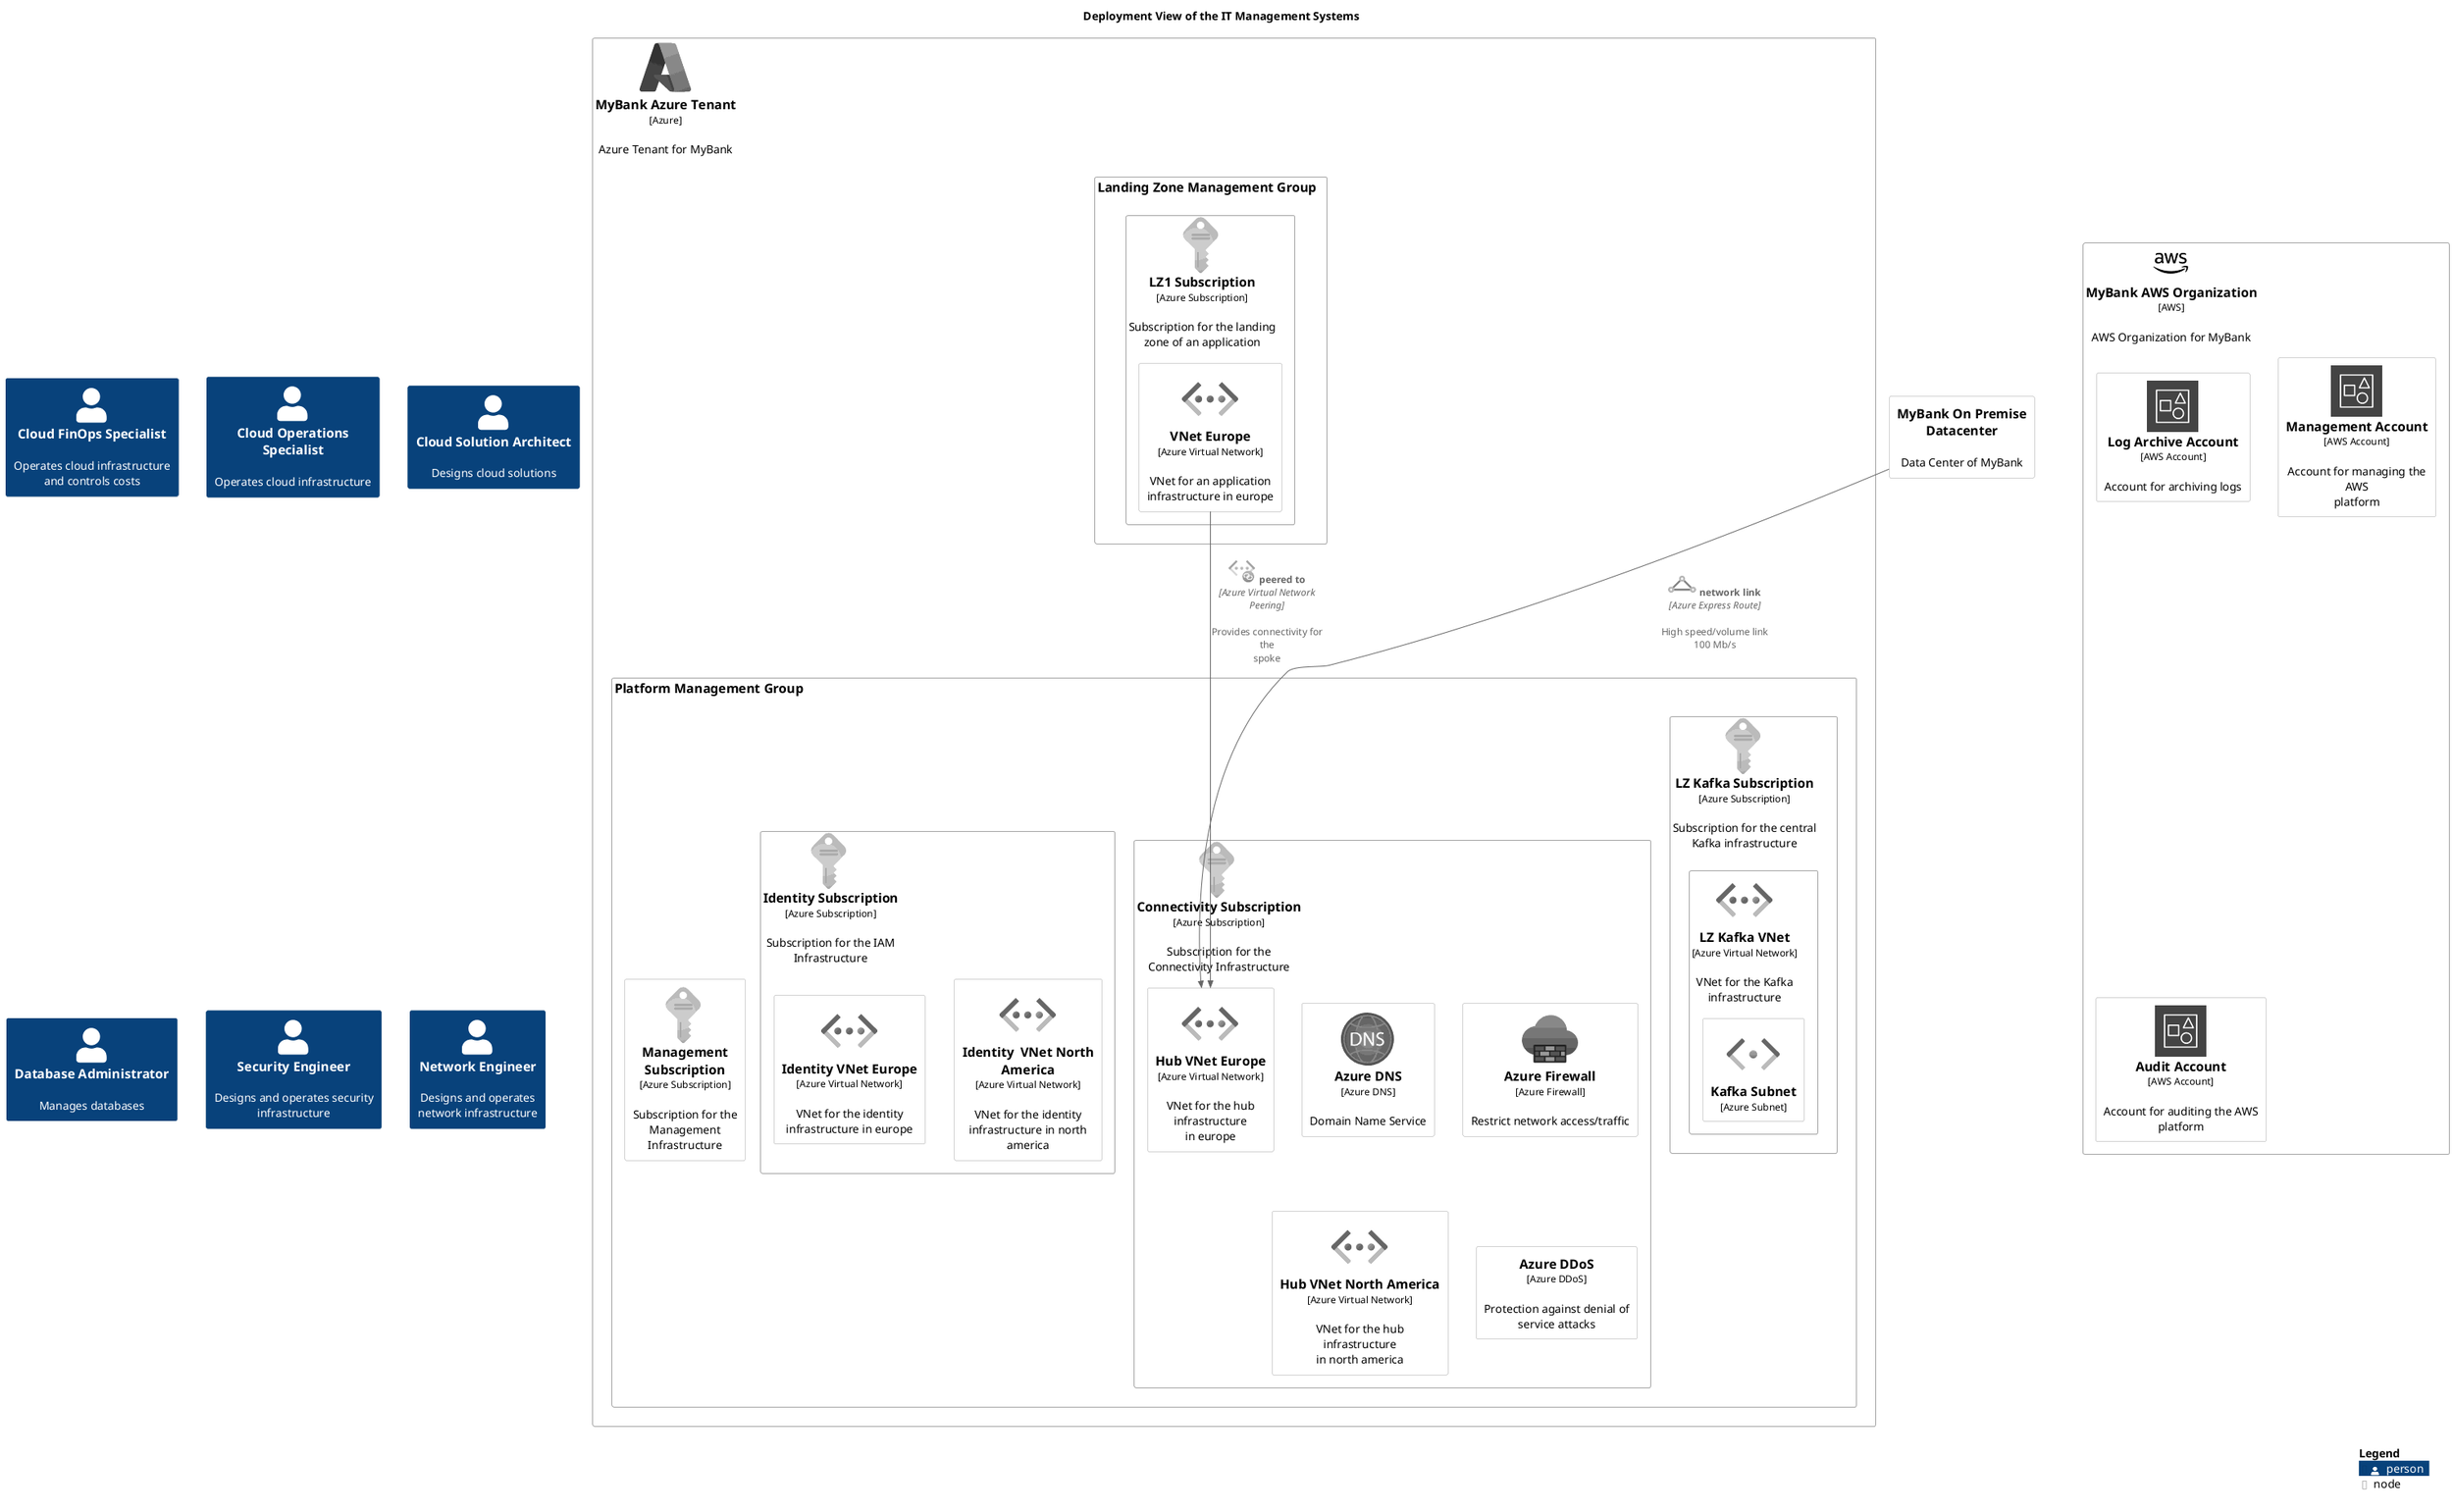 @startuml deployment-view
!include <C4/C4_Deployment.puml>
!include <awslib14/AWSCommon>
!include <awslib14/AWSC4Integration>
!include <azure/AzureCommon>
!include <azure/AzureC4Integration>
!include <tupadr3/common>
!include <azure/Networking/AzureSubnet>
!include <tupadr3/font-awesome-5/aws>
!include <awslib14/Groups/AWSAccount>
!include <azure/Networking/AzureDNS>
!include <azure/Networking/AzureExpressRoute>
!include <azure/General/Azure>
!include <azure/Networking/AzureFirewall>
!include <azure/Management/AzureSubscription>
!include <azure/Networking/AzureVirtualNetworkPeering>
!include <azure/Networking/AzureVirtualNetwork>


LAYOUT_TOP_DOWN()




title Deployment View of the IT Management Systems
Person(mybank_itManagement_cloudFinopsSpecialist, "Cloud FinOps Specialist", $descr="Operates cloud infrastructure and controls costs")
Person(mybank_itManagement_cloudOperationsSpecialist, "Cloud Operations Specialist", $descr="Operates cloud infrastructure")
Node(mybank_itManagement_azure_mybankAzureTenant, "MyBank Azure Tenant", $descr="Azure Tenant for MyBank", $type="Azure", $sprite="Azure") {
  Node(mybank_itManagement_azure_platformManagementGroup, "Platform Management Group") {
    Node(mybank_itManagement_azure_plzKafkaSubscription, "LZ Kafka Subscription", $descr="Subscription for the central Kafka infrastructure", $type="Azure Subscription", $sprite="AzureSubscription") {
      Node(mybank_itManagement_azure_plzKafkaVnet, "LZ Kafka VNet", $descr="VNet for the Kafka infrastructure", $type="Azure Virtual Network", $sprite="AzureVirtualNetwork") {
        Node(mybank_itManagement_azure_plzKafkaSubnet, "Kafka Subnet", $type="Azure Subnet", $sprite="AzureSubnet")
      }
    }
    Node(mybank_itManagement_azure_connectivitySubscription, "Connectivity Subscription", $descr="Subscription for the Connectivity Infrastructure", $type="Azure Subscription", $sprite="AzureSubscription") {
      Node(mybank_itManagement_azure_dns, "Azure DNS", $descr="Domain Name Service", $type="Azure DNS", $sprite="AzureDNS")
      Node(mybank_itManagement_azure_firewall, "Azure Firewall", $descr="Restrict network access/traffic", $type="Azure Firewall", $sprite="AzureFirewall")
      Node(mybank_itManagement_azure_hubVnetNorthAmerica, "Hub VNet North America", $descr="VNet for the hub infrastructure in north america", $type="Azure Virtual Network", $sprite="AzureVirtualNetwork")
      Node(mybank_itManagement_azure_ddosProtection, "Azure DDoS", $descr="Protection against denial of service attacks", $type="Azure DDoS")
      Node(mybank_itManagement_azure_hubVnetEurope, "Hub VNet Europe", $descr="VNet for the hub infrastructure in europe", $type="Azure Virtual Network", $sprite="AzureVirtualNetwork")
    }
    Node(mybank_itManagement_azure_identitySubscription, "Identity Subscription", $descr="Subscription for the IAM Infrastructure", $type="Azure Subscription", $sprite="AzureSubscription") {
      Node(mybank_itManagement_azure_identityVnetNorthAmerica, "Identity  VNet North America", $descr="VNet for the identity infrastructure in north america", $type="Azure Virtual Network", $sprite="AzureVirtualNetwork")
      Node(mybank_itManagement_azure_identityVnetEurope, "Identity VNet Europe", $descr="VNet for the identity infrastructure in europe", $type="Azure Virtual Network", $sprite="AzureVirtualNetwork")
    }
    Node(mybank_itManagement_azure_managementSubscription, "Management Subscription", $descr="Subscription for the Management Infrastructure", $type="Azure Subscription", $sprite="AzureSubscription")
  }
  Node(mybank_itManagement_azure_landingZoneManagementGroup, "Landing Zone Management Group") {
    Node(mybank_itManagement_azure_alz1Subscription, "LZ1 Subscription", $descr="Subscription for the landing zone of an application", $type="Azure Subscription", $sprite="AzureSubscription") {
      Node(mybank_itManagement_azure_alz1VnetEurope, "VNet Europe", $descr="VNet for an application infrastructure in europe", $type="Azure Virtual Network", $sprite="AzureVirtualNetwork")
    }
  }
}
Person(mybank_itManagement_cloudSolutionArchitect, "Cloud Solution Architect", $descr="Designs cloud solutions")
Person(mybank_itManagement_databaseAdministrator, "Database Administrator", $descr="Manages databases")
Node(mybank_itManagement_onprem_dataCenterEurope, "MyBank On Premise Datacenter", $descr="Data Center of MyBank")
Person(mybank_itManagement_securityEngineer, "Security Engineer", $descr="Designs and operates security infrastructure")
Node(mybank_itManagement_aws_mybankAwsOrganization, "MyBank AWS Organization", $descr="AWS Organization for MyBank", $type="AWS", $sprite="aws") {
  Node(mybank_itManagement_aws_logArchiveAccount, "Log Archive Account", $descr="Account for archiving logs", $type="AWS Account", $sprite="AWSAccount")
  Node(mybank_itManagement_aws_platformManagementAccount, "Management Account", $descr="Account for managing the AWS platform", $type="AWS Account", $sprite="AWSAccount")
  Node(mybank_itManagement_aws_auditAccount, "Audit Account", $descr="Account for auditing the AWS platform", $type="AWS Account", $sprite="AWSAccount")
}
Person(mybank_itManagement_networkEngineer, "Network Engineer", $descr="Designs and operates network infrastructure")
Rel(mybank_itManagement_azure_alz1VnetEurope, mybank_itManagement_azure_hubVnetEurope, "peered to", $descr="Provides connectivity for the spoke", $techn="Azure Virtual Network Peering", $sprite="AzureVirtualNetworkPeering,scale=0.5")
Rel(mybank_itManagement_onprem_dataCenterEurope, mybank_itManagement_azure_hubVnetEurope, "network link", $descr="High speed/volume link 100 Mb/s", $techn="Azure Express Route", $sprite="AzureExpressRoute,scale=0.5")
SHOW_LEGEND()
@enduml
